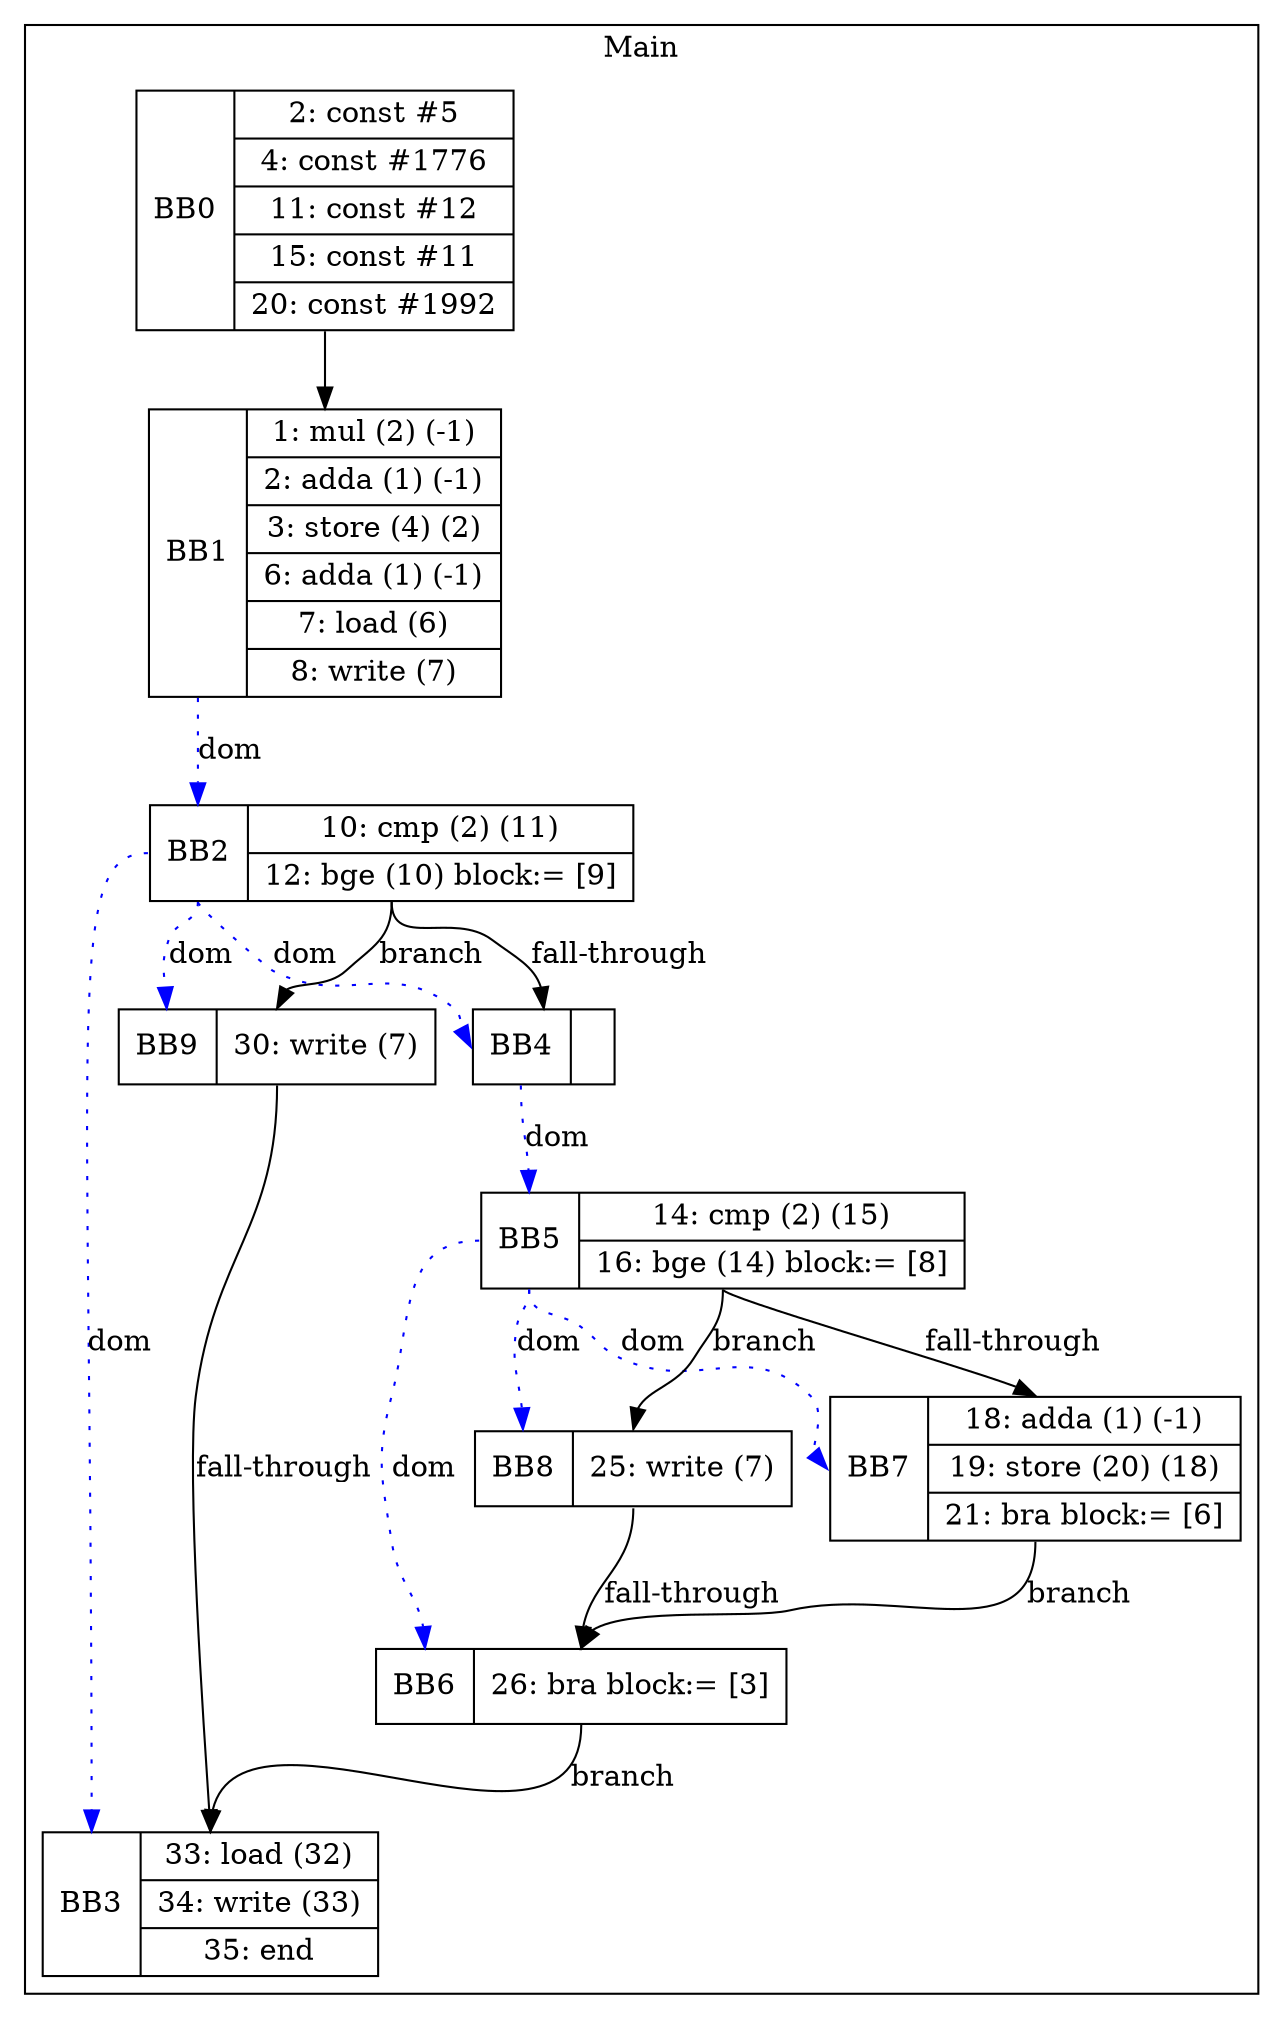 digraph G {
node [shape=record];
subgraph cluster_main{
label = "Main";
BB0 [shape=record, label="<b>BB0|{2: const #5|4: const #1776|11: const #12|15: const #11|20: const #1992}"];
BB1 [shape=record, label="<b>BB1|{1: mul (2) (-1)|2: adda (1) (-1)|3: store (4) (2)|6: adda (1) (-1)|7: load (6)|8: write (7)}"];
BB2 [shape=record, label="<b>BB2|{10: cmp (2) (11)|12: bge (10) block:= [9]}"];
BB3 [shape=record, label="<b>BB3|{33: load (32)|34: write (33)|35: end}"];
BB4 [shape=record, label="<b>BB4|}"];
BB5 [shape=record, label="<b>BB5|{14: cmp (2) (15)|16: bge (14) block:= [8]}"];
BB6 [shape=record, label="<b>BB6|{26: bra block:= [3]}"];
BB7 [shape=record, label="<b>BB7|{18: adda (1) (-1)|19: store (20) (18)|21: bra block:= [6]}"];
BB8 [shape=record, label="<b>BB8|{25: write (7)}"];
BB9 [shape=record, label="<b>BB9|{30: write (7)}"];
}
BB0:s -> BB1:n ;
BB2:b -> BB4:b [color=blue, style=dotted, label="dom"];
BB1:b -> BB2:b [color=blue, style=dotted, label="dom"];
BB5:b -> BB8:b [color=blue, style=dotted, label="dom"];
BB5:b -> BB7:b [color=blue, style=dotted, label="dom"];
BB2:b -> BB3:b [color=blue, style=dotted, label="dom"];
BB2:b -> BB9:b [color=blue, style=dotted, label="dom"];
BB4:b -> BB5:b [color=blue, style=dotted, label="dom"];
BB5:b -> BB6:b [color=blue, style=dotted, label="dom"];
BB2:s -> BB9:n [label="branch"];
BB6:s -> BB3:n [label="branch"];
BB7:s -> BB6:n [label="branch"];
BB5:s -> BB8:n [label="branch"];
BB2:s -> BB4:n [label="fall-through"];
BB5:s -> BB7:n [label="fall-through"];
BB9:s -> BB3:n [label="fall-through"];
BB8:s -> BB6:n [label="fall-through"];
}
